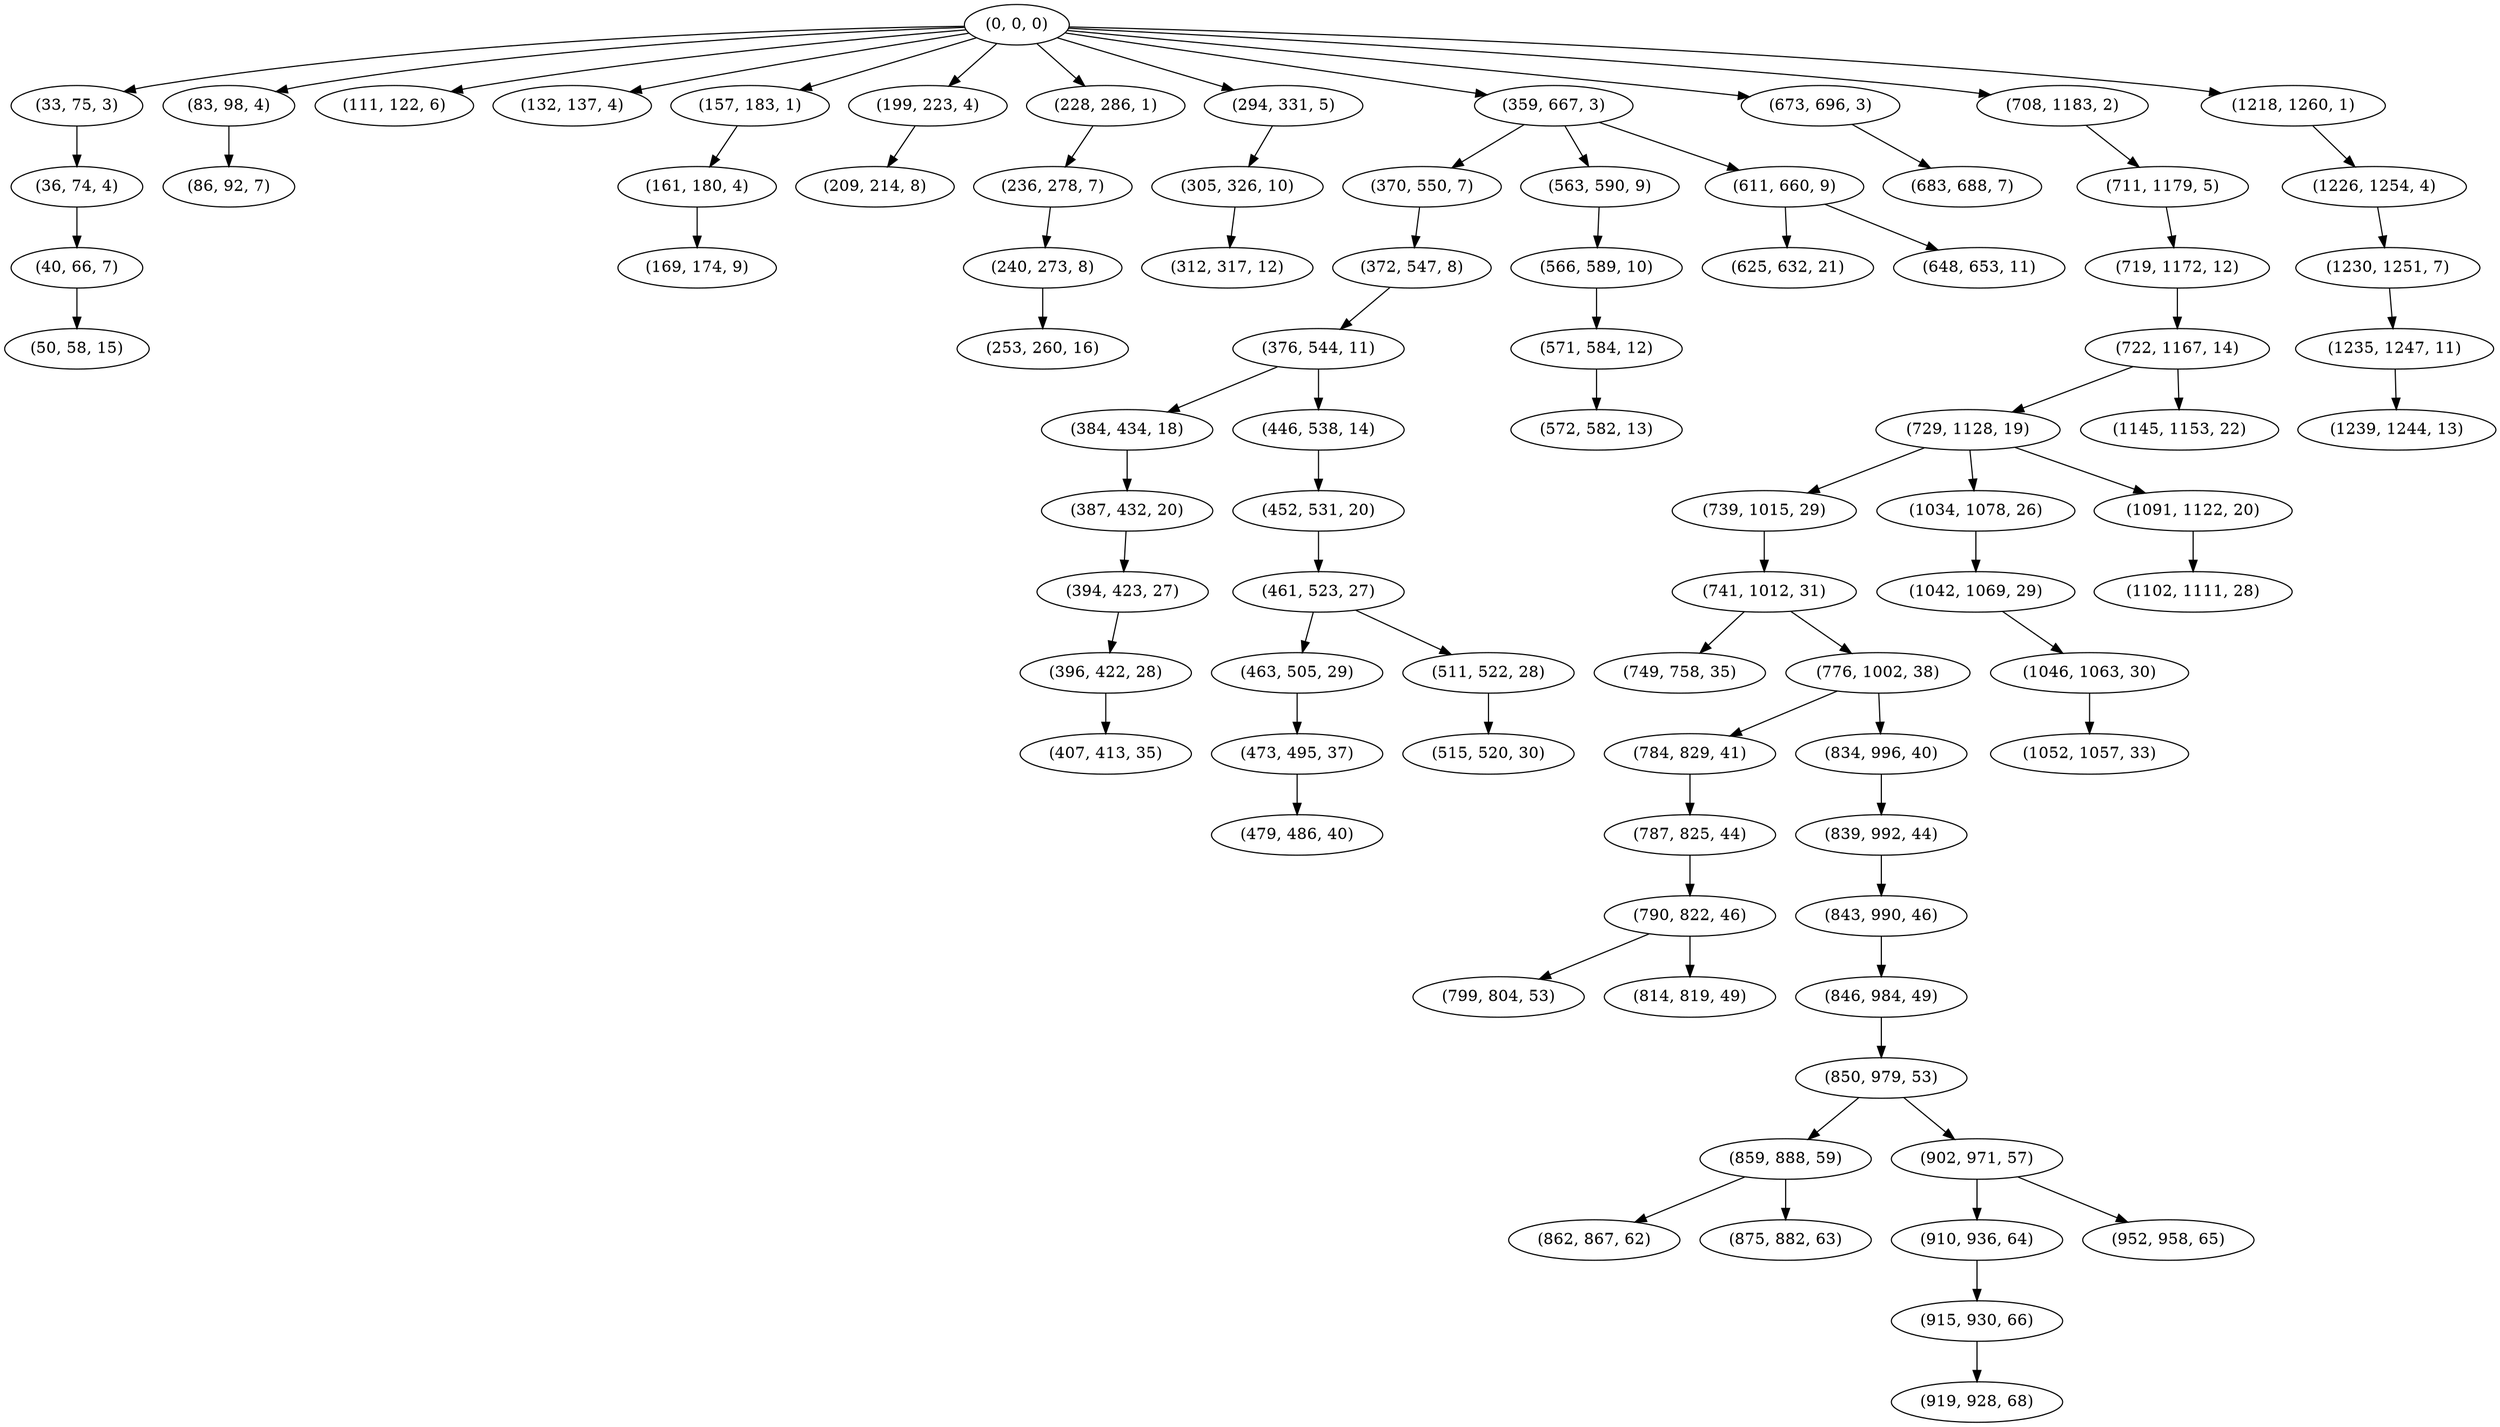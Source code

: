digraph tree {
    "(0, 0, 0)";
    "(33, 75, 3)";
    "(36, 74, 4)";
    "(40, 66, 7)";
    "(50, 58, 15)";
    "(83, 98, 4)";
    "(86, 92, 7)";
    "(111, 122, 6)";
    "(132, 137, 4)";
    "(157, 183, 1)";
    "(161, 180, 4)";
    "(169, 174, 9)";
    "(199, 223, 4)";
    "(209, 214, 8)";
    "(228, 286, 1)";
    "(236, 278, 7)";
    "(240, 273, 8)";
    "(253, 260, 16)";
    "(294, 331, 5)";
    "(305, 326, 10)";
    "(312, 317, 12)";
    "(359, 667, 3)";
    "(370, 550, 7)";
    "(372, 547, 8)";
    "(376, 544, 11)";
    "(384, 434, 18)";
    "(387, 432, 20)";
    "(394, 423, 27)";
    "(396, 422, 28)";
    "(407, 413, 35)";
    "(446, 538, 14)";
    "(452, 531, 20)";
    "(461, 523, 27)";
    "(463, 505, 29)";
    "(473, 495, 37)";
    "(479, 486, 40)";
    "(511, 522, 28)";
    "(515, 520, 30)";
    "(563, 590, 9)";
    "(566, 589, 10)";
    "(571, 584, 12)";
    "(572, 582, 13)";
    "(611, 660, 9)";
    "(625, 632, 21)";
    "(648, 653, 11)";
    "(673, 696, 3)";
    "(683, 688, 7)";
    "(708, 1183, 2)";
    "(711, 1179, 5)";
    "(719, 1172, 12)";
    "(722, 1167, 14)";
    "(729, 1128, 19)";
    "(739, 1015, 29)";
    "(741, 1012, 31)";
    "(749, 758, 35)";
    "(776, 1002, 38)";
    "(784, 829, 41)";
    "(787, 825, 44)";
    "(790, 822, 46)";
    "(799, 804, 53)";
    "(814, 819, 49)";
    "(834, 996, 40)";
    "(839, 992, 44)";
    "(843, 990, 46)";
    "(846, 984, 49)";
    "(850, 979, 53)";
    "(859, 888, 59)";
    "(862, 867, 62)";
    "(875, 882, 63)";
    "(902, 971, 57)";
    "(910, 936, 64)";
    "(915, 930, 66)";
    "(919, 928, 68)";
    "(952, 958, 65)";
    "(1034, 1078, 26)";
    "(1042, 1069, 29)";
    "(1046, 1063, 30)";
    "(1052, 1057, 33)";
    "(1091, 1122, 20)";
    "(1102, 1111, 28)";
    "(1145, 1153, 22)";
    "(1218, 1260, 1)";
    "(1226, 1254, 4)";
    "(1230, 1251, 7)";
    "(1235, 1247, 11)";
    "(1239, 1244, 13)";
    "(0, 0, 0)" -> "(33, 75, 3)";
    "(0, 0, 0)" -> "(83, 98, 4)";
    "(0, 0, 0)" -> "(111, 122, 6)";
    "(0, 0, 0)" -> "(132, 137, 4)";
    "(0, 0, 0)" -> "(157, 183, 1)";
    "(0, 0, 0)" -> "(199, 223, 4)";
    "(0, 0, 0)" -> "(228, 286, 1)";
    "(0, 0, 0)" -> "(294, 331, 5)";
    "(0, 0, 0)" -> "(359, 667, 3)";
    "(0, 0, 0)" -> "(673, 696, 3)";
    "(0, 0, 0)" -> "(708, 1183, 2)";
    "(0, 0, 0)" -> "(1218, 1260, 1)";
    "(33, 75, 3)" -> "(36, 74, 4)";
    "(36, 74, 4)" -> "(40, 66, 7)";
    "(40, 66, 7)" -> "(50, 58, 15)";
    "(83, 98, 4)" -> "(86, 92, 7)";
    "(157, 183, 1)" -> "(161, 180, 4)";
    "(161, 180, 4)" -> "(169, 174, 9)";
    "(199, 223, 4)" -> "(209, 214, 8)";
    "(228, 286, 1)" -> "(236, 278, 7)";
    "(236, 278, 7)" -> "(240, 273, 8)";
    "(240, 273, 8)" -> "(253, 260, 16)";
    "(294, 331, 5)" -> "(305, 326, 10)";
    "(305, 326, 10)" -> "(312, 317, 12)";
    "(359, 667, 3)" -> "(370, 550, 7)";
    "(359, 667, 3)" -> "(563, 590, 9)";
    "(359, 667, 3)" -> "(611, 660, 9)";
    "(370, 550, 7)" -> "(372, 547, 8)";
    "(372, 547, 8)" -> "(376, 544, 11)";
    "(376, 544, 11)" -> "(384, 434, 18)";
    "(376, 544, 11)" -> "(446, 538, 14)";
    "(384, 434, 18)" -> "(387, 432, 20)";
    "(387, 432, 20)" -> "(394, 423, 27)";
    "(394, 423, 27)" -> "(396, 422, 28)";
    "(396, 422, 28)" -> "(407, 413, 35)";
    "(446, 538, 14)" -> "(452, 531, 20)";
    "(452, 531, 20)" -> "(461, 523, 27)";
    "(461, 523, 27)" -> "(463, 505, 29)";
    "(461, 523, 27)" -> "(511, 522, 28)";
    "(463, 505, 29)" -> "(473, 495, 37)";
    "(473, 495, 37)" -> "(479, 486, 40)";
    "(511, 522, 28)" -> "(515, 520, 30)";
    "(563, 590, 9)" -> "(566, 589, 10)";
    "(566, 589, 10)" -> "(571, 584, 12)";
    "(571, 584, 12)" -> "(572, 582, 13)";
    "(611, 660, 9)" -> "(625, 632, 21)";
    "(611, 660, 9)" -> "(648, 653, 11)";
    "(673, 696, 3)" -> "(683, 688, 7)";
    "(708, 1183, 2)" -> "(711, 1179, 5)";
    "(711, 1179, 5)" -> "(719, 1172, 12)";
    "(719, 1172, 12)" -> "(722, 1167, 14)";
    "(722, 1167, 14)" -> "(729, 1128, 19)";
    "(722, 1167, 14)" -> "(1145, 1153, 22)";
    "(729, 1128, 19)" -> "(739, 1015, 29)";
    "(729, 1128, 19)" -> "(1034, 1078, 26)";
    "(729, 1128, 19)" -> "(1091, 1122, 20)";
    "(739, 1015, 29)" -> "(741, 1012, 31)";
    "(741, 1012, 31)" -> "(749, 758, 35)";
    "(741, 1012, 31)" -> "(776, 1002, 38)";
    "(776, 1002, 38)" -> "(784, 829, 41)";
    "(776, 1002, 38)" -> "(834, 996, 40)";
    "(784, 829, 41)" -> "(787, 825, 44)";
    "(787, 825, 44)" -> "(790, 822, 46)";
    "(790, 822, 46)" -> "(799, 804, 53)";
    "(790, 822, 46)" -> "(814, 819, 49)";
    "(834, 996, 40)" -> "(839, 992, 44)";
    "(839, 992, 44)" -> "(843, 990, 46)";
    "(843, 990, 46)" -> "(846, 984, 49)";
    "(846, 984, 49)" -> "(850, 979, 53)";
    "(850, 979, 53)" -> "(859, 888, 59)";
    "(850, 979, 53)" -> "(902, 971, 57)";
    "(859, 888, 59)" -> "(862, 867, 62)";
    "(859, 888, 59)" -> "(875, 882, 63)";
    "(902, 971, 57)" -> "(910, 936, 64)";
    "(902, 971, 57)" -> "(952, 958, 65)";
    "(910, 936, 64)" -> "(915, 930, 66)";
    "(915, 930, 66)" -> "(919, 928, 68)";
    "(1034, 1078, 26)" -> "(1042, 1069, 29)";
    "(1042, 1069, 29)" -> "(1046, 1063, 30)";
    "(1046, 1063, 30)" -> "(1052, 1057, 33)";
    "(1091, 1122, 20)" -> "(1102, 1111, 28)";
    "(1218, 1260, 1)" -> "(1226, 1254, 4)";
    "(1226, 1254, 4)" -> "(1230, 1251, 7)";
    "(1230, 1251, 7)" -> "(1235, 1247, 11)";
    "(1235, 1247, 11)" -> "(1239, 1244, 13)";
}
